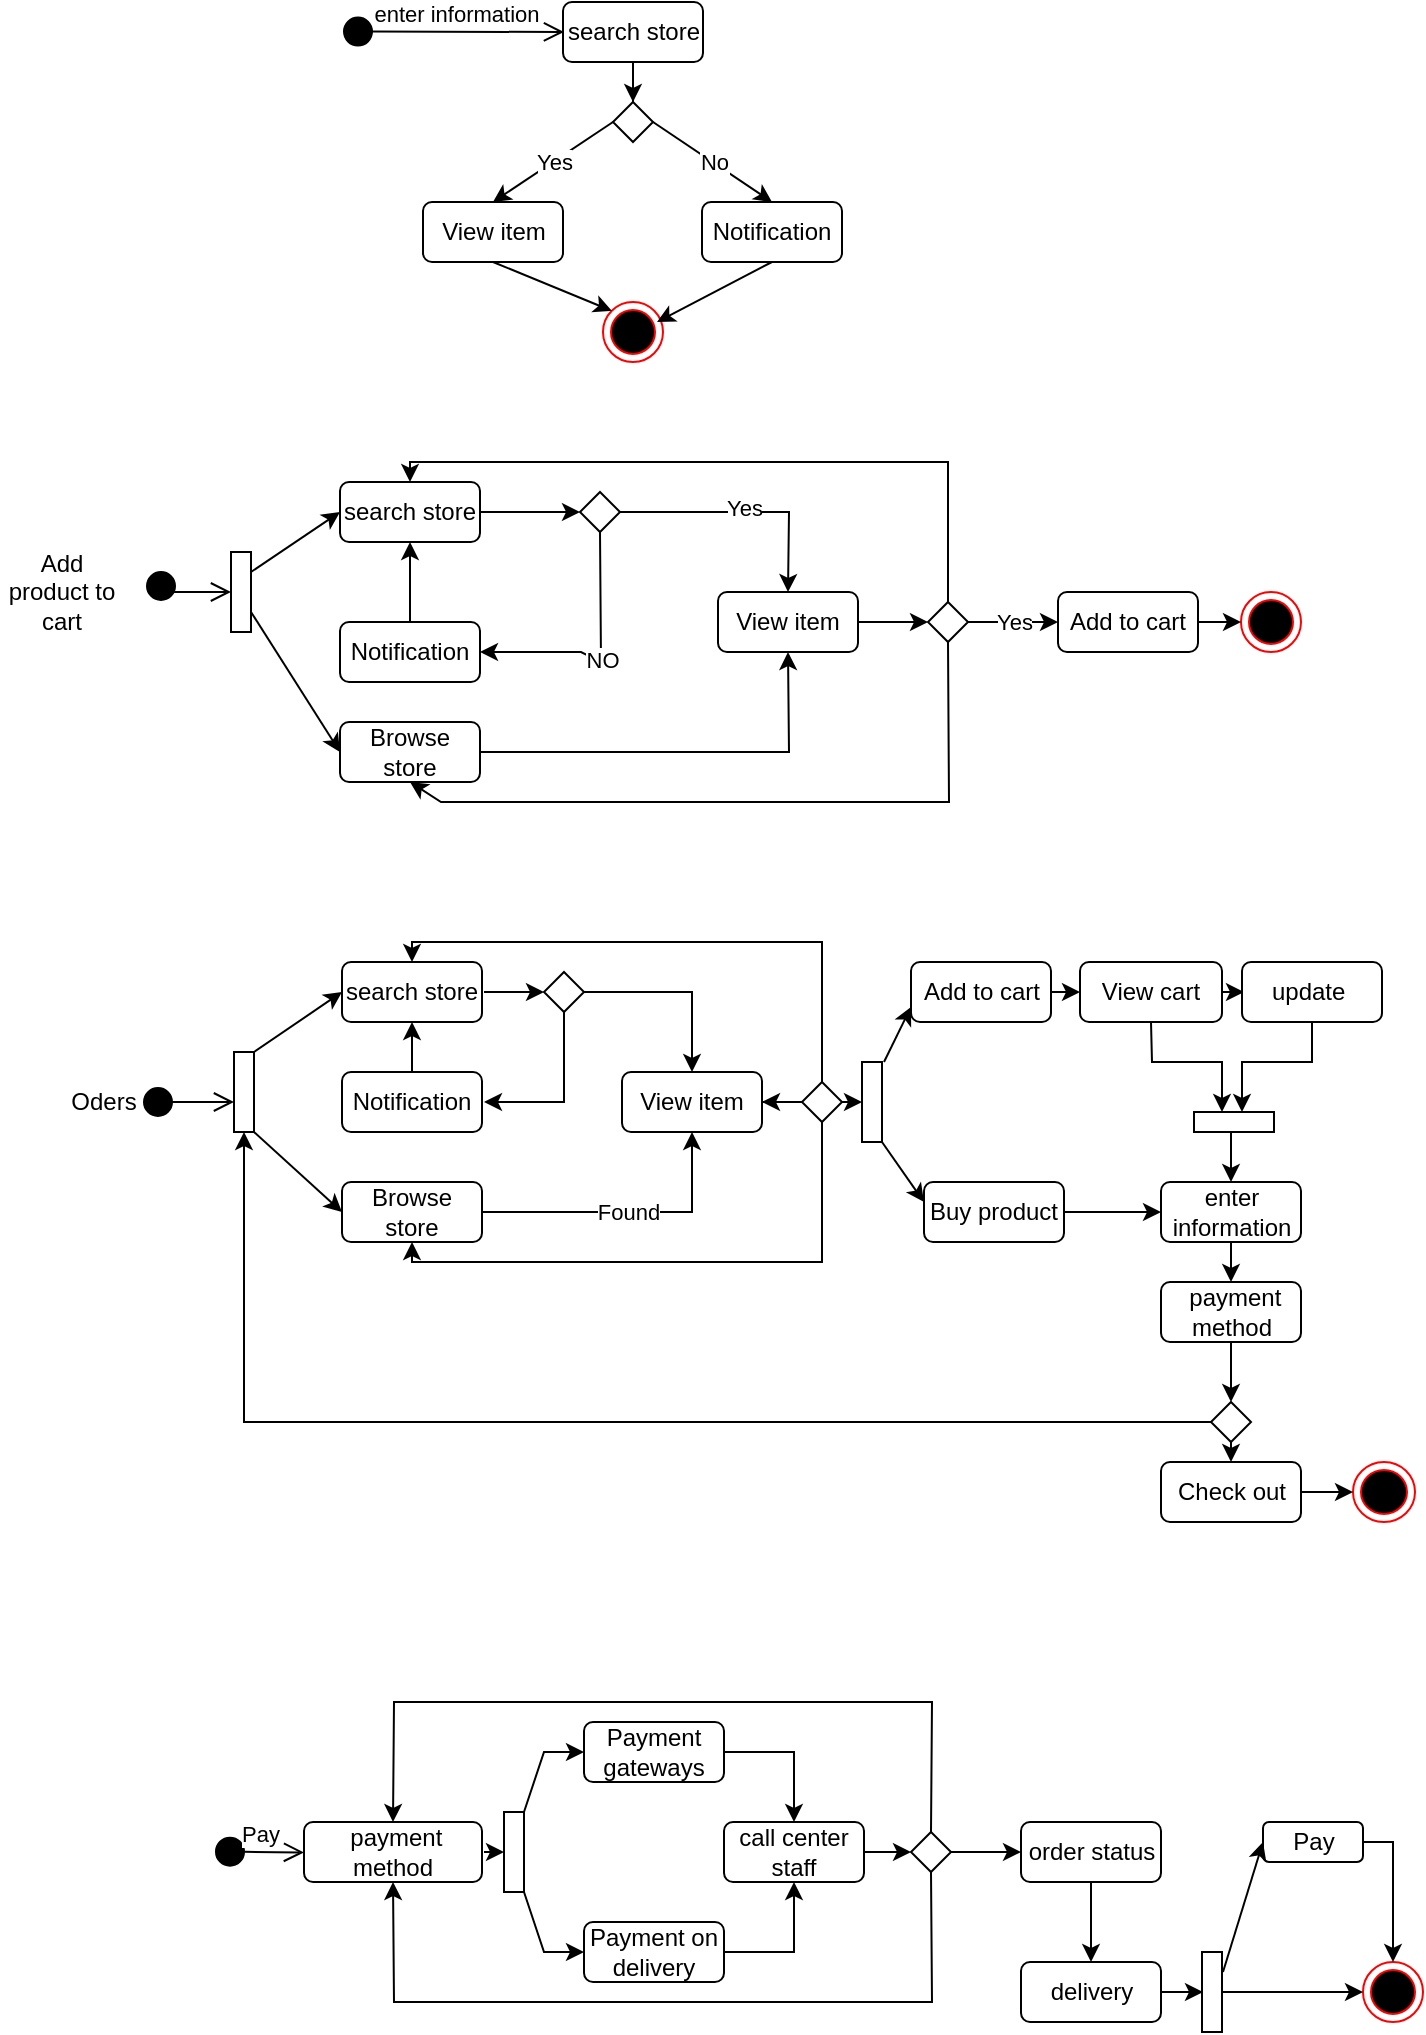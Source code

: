 <mxfile version="21.1.4" type="device">
  <diagram name="Trang-1" id="1N4zalZ8wVTiFNEx1tSR">
    <mxGraphModel dx="794" dy="462" grid="1" gridSize="10" guides="1" tooltips="1" connect="1" arrows="1" fold="1" page="1" pageScale="1" pageWidth="827" pageHeight="1169" math="0" shadow="0">
      <root>
        <mxCell id="0" />
        <mxCell id="1" parent="0" />
        <mxCell id="V7ttUtFLJmJcMLGhUj04-1" value="search store" style="rounded=1;whiteSpace=wrap;html=1;" vertex="1" parent="1">
          <mxGeometry x="209" y="510" width="70" height="30" as="geometry" />
        </mxCell>
        <mxCell id="V7ttUtFLJmJcMLGhUj04-2" value="Browse store" style="rounded=1;whiteSpace=wrap;html=1;" vertex="1" parent="1">
          <mxGeometry x="209" y="620" width="70" height="30" as="geometry" />
        </mxCell>
        <mxCell id="V7ttUtFLJmJcMLGhUj04-3" value="View item" style="rounded=1;whiteSpace=wrap;html=1;" vertex="1" parent="1">
          <mxGeometry x="349" y="565" width="70" height="30" as="geometry" />
        </mxCell>
        <mxCell id="V7ttUtFLJmJcMLGhUj04-4" style="edgeStyle=orthogonalEdgeStyle;rounded=0;orthogonalLoop=1;jettySize=auto;html=1;entryX=0.5;entryY=0;entryDx=0;entryDy=0;" edge="1" parent="1" source="V7ttUtFLJmJcMLGhUj04-5" target="V7ttUtFLJmJcMLGhUj04-3">
          <mxGeometry relative="1" as="geometry" />
        </mxCell>
        <mxCell id="V7ttUtFLJmJcMLGhUj04-5" value="" style="rhombus;whiteSpace=wrap;html=1;" vertex="1" parent="1">
          <mxGeometry x="310" y="515" width="20" height="20" as="geometry" />
        </mxCell>
        <mxCell id="V7ttUtFLJmJcMLGhUj04-6" value="" style="endArrow=classic;html=1;rounded=0;exitX=1;exitY=0.5;exitDx=0;exitDy=0;entryX=0.5;entryY=1;entryDx=0;entryDy=0;" edge="1" parent="1" source="V7ttUtFLJmJcMLGhUj04-2" target="V7ttUtFLJmJcMLGhUj04-3">
          <mxGeometry relative="1" as="geometry">
            <mxPoint x="239" y="590" as="sourcePoint" />
            <mxPoint x="380" y="600" as="targetPoint" />
            <Array as="points">
              <mxPoint x="384" y="635" />
            </Array>
          </mxGeometry>
        </mxCell>
        <mxCell id="V7ttUtFLJmJcMLGhUj04-7" value="Found" style="edgeLabel;resizable=0;html=1;align=center;verticalAlign=middle;" connectable="0" vertex="1" parent="V7ttUtFLJmJcMLGhUj04-6">
          <mxGeometry relative="1" as="geometry" />
        </mxCell>
        <mxCell id="V7ttUtFLJmJcMLGhUj04-8" value="" style="edgeStyle=orthogonalEdgeStyle;rounded=0;orthogonalLoop=1;jettySize=auto;html=1;" edge="1" parent="1" source="V7ttUtFLJmJcMLGhUj04-9" target="V7ttUtFLJmJcMLGhUj04-3">
          <mxGeometry relative="1" as="geometry" />
        </mxCell>
        <mxCell id="V7ttUtFLJmJcMLGhUj04-9" value="" style="rhombus;whiteSpace=wrap;html=1;" vertex="1" parent="1">
          <mxGeometry x="439" y="570" width="20" height="20" as="geometry" />
        </mxCell>
        <mxCell id="V7ttUtFLJmJcMLGhUj04-10" value="" style="endArrow=classic;html=1;rounded=0;exitX=0.5;exitY=0;exitDx=0;exitDy=0;entryX=0.5;entryY=0;entryDx=0;entryDy=0;" edge="1" parent="1" source="V7ttUtFLJmJcMLGhUj04-9" target="V7ttUtFLJmJcMLGhUj04-1">
          <mxGeometry width="50" height="50" relative="1" as="geometry">
            <mxPoint x="339" y="610" as="sourcePoint" />
            <mxPoint x="389" y="560" as="targetPoint" />
            <Array as="points">
              <mxPoint x="449" y="500" />
              <mxPoint x="244" y="500" />
            </Array>
          </mxGeometry>
        </mxCell>
        <mxCell id="V7ttUtFLJmJcMLGhUj04-11" value="" style="endArrow=classic;html=1;rounded=0;entryX=0.5;entryY=1;entryDx=0;entryDy=0;exitX=0.5;exitY=1;exitDx=0;exitDy=0;" edge="1" parent="1" source="V7ttUtFLJmJcMLGhUj04-9" target="V7ttUtFLJmJcMLGhUj04-2">
          <mxGeometry width="50" height="50" relative="1" as="geometry">
            <mxPoint x="259" y="650" as="sourcePoint" />
            <mxPoint x="309" y="600" as="targetPoint" />
            <Array as="points">
              <mxPoint x="449" y="660" />
              <mxPoint x="244" y="660" />
            </Array>
          </mxGeometry>
        </mxCell>
        <mxCell id="V7ttUtFLJmJcMLGhUj04-12" value="Buy product" style="rounded=1;whiteSpace=wrap;html=1;" vertex="1" parent="1">
          <mxGeometry x="500" y="620" width="70" height="30" as="geometry" />
        </mxCell>
        <mxCell id="V7ttUtFLJmJcMLGhUj04-13" value="Add to cart" style="rounded=1;whiteSpace=wrap;html=1;" vertex="1" parent="1">
          <mxGeometry x="493.5" y="510" width="70" height="30" as="geometry" />
        </mxCell>
        <mxCell id="V7ttUtFLJmJcMLGhUj04-14" value="enter information" style="rounded=1;whiteSpace=wrap;html=1;" vertex="1" parent="1">
          <mxGeometry x="618.5" y="620" width="70" height="30" as="geometry" />
        </mxCell>
        <mxCell id="V7ttUtFLJmJcMLGhUj04-15" value="&amp;nbsp;payment method" style="rounded=1;whiteSpace=wrap;html=1;" vertex="1" parent="1">
          <mxGeometry x="618.5" y="670" width="70" height="30" as="geometry" />
        </mxCell>
        <mxCell id="V7ttUtFLJmJcMLGhUj04-16" value="Check out" style="rounded=1;whiteSpace=wrap;html=1;" vertex="1" parent="1">
          <mxGeometry x="618.5" y="760" width="70" height="30" as="geometry" />
        </mxCell>
        <mxCell id="V7ttUtFLJmJcMLGhUj04-17" value="" style="ellipse;html=1;shape=endState;fillColor=#000000;strokeColor=#ff0000;" vertex="1" parent="1">
          <mxGeometry x="714.5" y="760" width="31" height="30" as="geometry" />
        </mxCell>
        <mxCell id="V7ttUtFLJmJcMLGhUj04-18" value="" style="endArrow=classic;html=1;rounded=0;entryX=0;entryY=0.5;entryDx=0;entryDy=0;exitX=1;exitY=0.5;exitDx=0;exitDy=0;" edge="1" parent="1" source="V7ttUtFLJmJcMLGhUj04-16" target="V7ttUtFLJmJcMLGhUj04-17">
          <mxGeometry width="50" height="50" relative="1" as="geometry">
            <mxPoint x="553.5" y="700" as="sourcePoint" />
            <mxPoint x="603.5" y="650" as="targetPoint" />
          </mxGeometry>
        </mxCell>
        <mxCell id="V7ttUtFLJmJcMLGhUj04-19" value="" style="rhombus;whiteSpace=wrap;html=1;" vertex="1" parent="1">
          <mxGeometry x="643.5" y="730" width="20" height="20" as="geometry" />
        </mxCell>
        <mxCell id="V7ttUtFLJmJcMLGhUj04-20" value="" style="endArrow=classic;html=1;rounded=0;exitX=0;exitY=0.5;exitDx=0;exitDy=0;" edge="1" parent="1" source="V7ttUtFLJmJcMLGhUj04-19" target="V7ttUtFLJmJcMLGhUj04-102">
          <mxGeometry width="50" height="50" relative="1" as="geometry">
            <mxPoint x="279" y="710" as="sourcePoint" />
            <mxPoint x="169" y="640" as="targetPoint" />
            <Array as="points">
              <mxPoint x="160" y="740" />
            </Array>
          </mxGeometry>
        </mxCell>
        <mxCell id="V7ttUtFLJmJcMLGhUj04-21" value="View cart" style="rounded=1;whiteSpace=wrap;html=1;" vertex="1" parent="1">
          <mxGeometry x="578" y="510" width="71" height="30" as="geometry" />
        </mxCell>
        <mxCell id="V7ttUtFLJmJcMLGhUj04-22" value="" style="endArrow=classic;html=1;rounded=0;exitX=1;exitY=0.5;exitDx=0;exitDy=0;entryX=0;entryY=0.5;entryDx=0;entryDy=0;" edge="1" parent="1" source="V7ttUtFLJmJcMLGhUj04-13" target="V7ttUtFLJmJcMLGhUj04-21">
          <mxGeometry width="50" height="50" relative="1" as="geometry">
            <mxPoint x="449" y="630" as="sourcePoint" />
            <mxPoint x="499" y="580" as="targetPoint" />
          </mxGeometry>
        </mxCell>
        <mxCell id="V7ttUtFLJmJcMLGhUj04-23" value="" style="endArrow=classic;html=1;rounded=0;exitX=1;exitY=0.5;exitDx=0;exitDy=0;" edge="1" parent="1" source="V7ttUtFLJmJcMLGhUj04-21">
          <mxGeometry width="50" height="50" relative="1" as="geometry">
            <mxPoint x="449" y="630" as="sourcePoint" />
            <mxPoint x="660" y="525" as="targetPoint" />
          </mxGeometry>
        </mxCell>
        <mxCell id="V7ttUtFLJmJcMLGhUj04-24" value="update&amp;nbsp;" style="rounded=1;whiteSpace=wrap;html=1;" vertex="1" parent="1">
          <mxGeometry x="659" y="510" width="70" height="30" as="geometry" />
        </mxCell>
        <mxCell id="V7ttUtFLJmJcMLGhUj04-25" value="" style="html=1;verticalAlign=bottom;startArrow=circle;startFill=1;endArrow=open;startSize=6;endSize=8;edgeStyle=elbowEdgeStyle;elbow=vertical;curved=0;rounded=0;entryX=0;entryY=0.5;entryDx=0;entryDy=0;" edge="1" parent="1">
          <mxGeometry width="80" relative="1" as="geometry">
            <mxPoint x="118.5" y="330" as="sourcePoint" />
            <mxPoint x="153.5" y="325" as="targetPoint" />
            <Array as="points">
              <mxPoint x="138.5" y="325" />
            </Array>
          </mxGeometry>
        </mxCell>
        <mxCell id="V7ttUtFLJmJcMLGhUj04-26" value="search store" style="rounded=1;whiteSpace=wrap;html=1;" vertex="1" parent="1">
          <mxGeometry x="208" y="270" width="70" height="30" as="geometry" />
        </mxCell>
        <mxCell id="V7ttUtFLJmJcMLGhUj04-27" value="" style="endArrow=classic;html=1;rounded=0;exitX=0.5;exitY=0;exitDx=0;exitDy=0;entryX=0.5;entryY=1;entryDx=0;entryDy=0;" edge="1" parent="1" source="V7ttUtFLJmJcMLGhUj04-78" target="V7ttUtFLJmJcMLGhUj04-26">
          <mxGeometry width="50" height="50" relative="1" as="geometry">
            <mxPoint x="178" y="320" as="sourcePoint" />
            <mxPoint x="358" y="460" as="targetPoint" />
          </mxGeometry>
        </mxCell>
        <mxCell id="V7ttUtFLJmJcMLGhUj04-28" value="" style="rhombus;whiteSpace=wrap;html=1;" vertex="1" parent="1">
          <mxGeometry x="328" y="275" width="20" height="20" as="geometry" />
        </mxCell>
        <mxCell id="V7ttUtFLJmJcMLGhUj04-29" value="" style="endArrow=classic;html=1;rounded=0;exitX=1;exitY=0.5;exitDx=0;exitDy=0;" edge="1" parent="1" source="V7ttUtFLJmJcMLGhUj04-26" target="V7ttUtFLJmJcMLGhUj04-28">
          <mxGeometry width="50" height="50" relative="1" as="geometry">
            <mxPoint x="248" y="440" as="sourcePoint" />
            <mxPoint x="298" y="390" as="targetPoint" />
          </mxGeometry>
        </mxCell>
        <mxCell id="V7ttUtFLJmJcMLGhUj04-30" value="" style="endArrow=classic;html=1;rounded=0;exitX=0.5;exitY=1;exitDx=0;exitDy=0;entryX=1;entryY=0.5;entryDx=0;entryDy=0;" edge="1" parent="1" source="V7ttUtFLJmJcMLGhUj04-28" target="V7ttUtFLJmJcMLGhUj04-78">
          <mxGeometry relative="1" as="geometry">
            <mxPoint x="228" y="420" as="sourcePoint" />
            <mxPoint x="328.5" y="380" as="targetPoint" />
            <Array as="points">
              <mxPoint x="338.5" y="360" />
              <mxPoint x="328.5" y="355" />
            </Array>
          </mxGeometry>
        </mxCell>
        <mxCell id="V7ttUtFLJmJcMLGhUj04-31" value="NO" style="edgeLabel;resizable=0;html=1;align=center;verticalAlign=middle;" connectable="0" vertex="1" parent="V7ttUtFLJmJcMLGhUj04-30">
          <mxGeometry relative="1" as="geometry" />
        </mxCell>
        <mxCell id="V7ttUtFLJmJcMLGhUj04-32" value="" style="endArrow=classic;html=1;rounded=0;exitX=1;exitY=0.5;exitDx=0;exitDy=0;entryX=0.5;entryY=0;entryDx=0;entryDy=0;" edge="1" parent="1" source="V7ttUtFLJmJcMLGhUj04-28" target="V7ttUtFLJmJcMLGhUj04-34">
          <mxGeometry relative="1" as="geometry">
            <mxPoint x="328" y="430" as="sourcePoint" />
            <mxPoint x="373.5" y="330" as="targetPoint" />
            <Array as="points">
              <mxPoint x="432.5" y="285" />
            </Array>
          </mxGeometry>
        </mxCell>
        <mxCell id="V7ttUtFLJmJcMLGhUj04-33" value="Yes" style="edgeLabel;resizable=0;html=1;align=center;verticalAlign=middle;" connectable="0" vertex="1" parent="V7ttUtFLJmJcMLGhUj04-32">
          <mxGeometry relative="1" as="geometry">
            <mxPoint x="-1" y="-2" as="offset" />
          </mxGeometry>
        </mxCell>
        <mxCell id="V7ttUtFLJmJcMLGhUj04-34" value="View item" style="rounded=1;whiteSpace=wrap;html=1;" vertex="1" parent="1">
          <mxGeometry x="397" y="325" width="70" height="30" as="geometry" />
        </mxCell>
        <mxCell id="V7ttUtFLJmJcMLGhUj04-35" value="" style="rhombus;whiteSpace=wrap;html=1;" vertex="1" parent="1">
          <mxGeometry x="502" y="330" width="20" height="20" as="geometry" />
        </mxCell>
        <mxCell id="V7ttUtFLJmJcMLGhUj04-36" value="" style="endArrow=classic;html=1;rounded=0;exitX=1;exitY=0.5;exitDx=0;exitDy=0;entryX=0;entryY=0.5;entryDx=0;entryDy=0;" edge="1" parent="1" source="V7ttUtFLJmJcMLGhUj04-34" target="V7ttUtFLJmJcMLGhUj04-35">
          <mxGeometry width="50" height="50" relative="1" as="geometry">
            <mxPoint x="358" y="310" as="sourcePoint" />
            <mxPoint x="408" y="260" as="targetPoint" />
          </mxGeometry>
        </mxCell>
        <mxCell id="V7ttUtFLJmJcMLGhUj04-37" value="" style="endArrow=classic;html=1;rounded=0;exitX=0.5;exitY=0;exitDx=0;exitDy=0;entryX=0.5;entryY=0;entryDx=0;entryDy=0;" edge="1" parent="1" source="V7ttUtFLJmJcMLGhUj04-35" target="V7ttUtFLJmJcMLGhUj04-26">
          <mxGeometry width="50" height="50" relative="1" as="geometry">
            <mxPoint x="358" y="310" as="sourcePoint" />
            <mxPoint x="408" y="260" as="targetPoint" />
            <Array as="points">
              <mxPoint x="512" y="260" />
              <mxPoint x="243" y="260" />
            </Array>
          </mxGeometry>
        </mxCell>
        <mxCell id="V7ttUtFLJmJcMLGhUj04-38" value="" style="endArrow=classic;html=1;rounded=0;exitX=1;exitY=0.5;exitDx=0;exitDy=0;entryX=0;entryY=0.5;entryDx=0;entryDy=0;" edge="1" parent="1" source="V7ttUtFLJmJcMLGhUj04-35" target="V7ttUtFLJmJcMLGhUj04-40">
          <mxGeometry relative="1" as="geometry">
            <mxPoint x="328" y="350" as="sourcePoint" />
            <mxPoint x="428" y="350" as="targetPoint" />
          </mxGeometry>
        </mxCell>
        <mxCell id="V7ttUtFLJmJcMLGhUj04-39" value="Yes" style="edgeLabel;resizable=0;html=1;align=center;verticalAlign=middle;" connectable="0" vertex="1" parent="V7ttUtFLJmJcMLGhUj04-38">
          <mxGeometry relative="1" as="geometry" />
        </mxCell>
        <mxCell id="V7ttUtFLJmJcMLGhUj04-40" value="Add to cart" style="rounded=1;whiteSpace=wrap;html=1;" vertex="1" parent="1">
          <mxGeometry x="567" y="325" width="70" height="30" as="geometry" />
        </mxCell>
        <mxCell id="V7ttUtFLJmJcMLGhUj04-41" value="enter information" style="html=1;verticalAlign=bottom;startArrow=circle;startFill=1;endArrow=open;startSize=6;endSize=8;edgeStyle=elbowEdgeStyle;elbow=vertical;curved=0;rounded=0;" edge="1" parent="1">
          <mxGeometry x="0.033" width="80" relative="1" as="geometry">
            <mxPoint x="209" y="44.75" as="sourcePoint" />
            <mxPoint x="320" y="44.75" as="targetPoint" />
            <mxPoint as="offset" />
          </mxGeometry>
        </mxCell>
        <mxCell id="V7ttUtFLJmJcMLGhUj04-42" style="edgeStyle=orthogonalEdgeStyle;rounded=0;orthogonalLoop=1;jettySize=auto;html=1;" edge="1" parent="1" source="V7ttUtFLJmJcMLGhUj04-43" target="V7ttUtFLJmJcMLGhUj04-44">
          <mxGeometry relative="1" as="geometry" />
        </mxCell>
        <mxCell id="V7ttUtFLJmJcMLGhUj04-43" value="search store" style="rounded=1;whiteSpace=wrap;html=1;" vertex="1" parent="1">
          <mxGeometry x="319.5" y="30" width="70" height="30" as="geometry" />
        </mxCell>
        <mxCell id="V7ttUtFLJmJcMLGhUj04-44" value="" style="rhombus;whiteSpace=wrap;html=1;" vertex="1" parent="1">
          <mxGeometry x="344.5" y="80" width="20" height="20" as="geometry" />
        </mxCell>
        <mxCell id="V7ttUtFLJmJcMLGhUj04-45" value="Notification" style="rounded=1;whiteSpace=wrap;html=1;" vertex="1" parent="1">
          <mxGeometry x="389" y="130" width="70" height="30" as="geometry" />
        </mxCell>
        <mxCell id="V7ttUtFLJmJcMLGhUj04-46" value="" style="endArrow=classic;html=1;rounded=0;exitX=0;exitY=0.5;exitDx=0;exitDy=0;entryX=0.5;entryY=0;entryDx=0;entryDy=0;" edge="1" parent="1" source="V7ttUtFLJmJcMLGhUj04-44">
          <mxGeometry relative="1" as="geometry">
            <mxPoint x="290.5" y="110" as="sourcePoint" />
            <mxPoint x="284.5" y="130.0" as="targetPoint" />
          </mxGeometry>
        </mxCell>
        <mxCell id="V7ttUtFLJmJcMLGhUj04-47" value="Yes" style="edgeLabel;resizable=0;html=1;align=center;verticalAlign=middle;" connectable="0" vertex="1" parent="V7ttUtFLJmJcMLGhUj04-46">
          <mxGeometry relative="1" as="geometry" />
        </mxCell>
        <mxCell id="V7ttUtFLJmJcMLGhUj04-48" value="" style="endArrow=classic;html=1;rounded=0;exitX=1;exitY=0.5;exitDx=0;exitDy=0;entryX=0.5;entryY=0;entryDx=0;entryDy=0;" edge="1" parent="1" source="V7ttUtFLJmJcMLGhUj04-44" target="V7ttUtFLJmJcMLGhUj04-45">
          <mxGeometry relative="1" as="geometry">
            <mxPoint x="290.5" y="110" as="sourcePoint" />
            <mxPoint x="390.5" y="110" as="targetPoint" />
          </mxGeometry>
        </mxCell>
        <mxCell id="V7ttUtFLJmJcMLGhUj04-49" value="No" style="edgeLabel;resizable=0;html=1;align=center;verticalAlign=middle;" connectable="0" vertex="1" parent="V7ttUtFLJmJcMLGhUj04-48">
          <mxGeometry relative="1" as="geometry" />
        </mxCell>
        <mxCell id="V7ttUtFLJmJcMLGhUj04-50" value="View item" style="rounded=1;whiteSpace=wrap;html=1;" vertex="1" parent="1">
          <mxGeometry x="249.5" y="130" width="70" height="30" as="geometry" />
        </mxCell>
        <mxCell id="V7ttUtFLJmJcMLGhUj04-51" value="" style="ellipse;html=1;shape=endState;fillColor=#000000;strokeColor=#ff0000;" vertex="1" parent="1">
          <mxGeometry x="658.5" y="325" width="30" height="30" as="geometry" />
        </mxCell>
        <mxCell id="V7ttUtFLJmJcMLGhUj04-52" value="" style="endArrow=classic;html=1;rounded=0;exitX=1;exitY=0.5;exitDx=0;exitDy=0;" edge="1" parent="1" source="V7ttUtFLJmJcMLGhUj04-40">
          <mxGeometry width="50" height="50" relative="1" as="geometry">
            <mxPoint x="648.5" y="390" as="sourcePoint" />
            <mxPoint x="658.5" y="340" as="targetPoint" />
          </mxGeometry>
        </mxCell>
        <mxCell id="V7ttUtFLJmJcMLGhUj04-53" value="" style="ellipse;html=1;shape=endState;fillColor=#000000;strokeColor=#ff0000;" vertex="1" parent="1">
          <mxGeometry x="339.5" y="180" width="30" height="30" as="geometry" />
        </mxCell>
        <mxCell id="V7ttUtFLJmJcMLGhUj04-54" value="" style="endArrow=classic;html=1;rounded=0;exitX=0.5;exitY=1;exitDx=0;exitDy=0;entryX=0;entryY=0;entryDx=0;entryDy=0;" edge="1" parent="1" source="V7ttUtFLJmJcMLGhUj04-50" target="V7ttUtFLJmJcMLGhUj04-53">
          <mxGeometry width="50" height="50" relative="1" as="geometry">
            <mxPoint x="420.5" y="270" as="sourcePoint" />
            <mxPoint x="470.5" y="220" as="targetPoint" />
          </mxGeometry>
        </mxCell>
        <mxCell id="V7ttUtFLJmJcMLGhUj04-55" value="" style="endArrow=classic;html=1;rounded=0;exitX=0.5;exitY=1;exitDx=0;exitDy=0;entryX=0.901;entryY=0.332;entryDx=0;entryDy=0;entryPerimeter=0;" edge="1" parent="1" source="V7ttUtFLJmJcMLGhUj04-45" target="V7ttUtFLJmJcMLGhUj04-53">
          <mxGeometry width="50" height="50" relative="1" as="geometry">
            <mxPoint x="420.5" y="270" as="sourcePoint" />
            <mxPoint x="470.5" y="220" as="targetPoint" />
          </mxGeometry>
        </mxCell>
        <mxCell id="V7ttUtFLJmJcMLGhUj04-56" value="Pay" style="html=1;verticalAlign=bottom;startArrow=circle;startFill=1;endArrow=open;startSize=6;endSize=8;edgeStyle=elbowEdgeStyle;elbow=vertical;curved=0;rounded=0;entryX=0;entryY=0.5;entryDx=0;entryDy=0;" edge="1" parent="1" target="V7ttUtFLJmJcMLGhUj04-57">
          <mxGeometry width="80" relative="1" as="geometry">
            <mxPoint x="145" y="954.75" as="sourcePoint" />
            <mxPoint x="175" y="955.25" as="targetPoint" />
            <Array as="points">
              <mxPoint x="105" y="955.25" />
            </Array>
          </mxGeometry>
        </mxCell>
        <mxCell id="V7ttUtFLJmJcMLGhUj04-57" value="&amp;nbsp;payment method" style="rounded=1;whiteSpace=wrap;html=1;" vertex="1" parent="1">
          <mxGeometry x="190" y="940" width="89" height="30" as="geometry" />
        </mxCell>
        <mxCell id="V7ttUtFLJmJcMLGhUj04-58" value="" style="endArrow=classic;html=1;rounded=0;" edge="1" parent="1">
          <mxGeometry width="50" height="50" relative="1" as="geometry">
            <mxPoint x="280" y="955" as="sourcePoint" />
            <mxPoint x="290" y="955" as="targetPoint" />
          </mxGeometry>
        </mxCell>
        <mxCell id="V7ttUtFLJmJcMLGhUj04-59" value="Payment gateways" style="rounded=1;whiteSpace=wrap;html=1;" vertex="1" parent="1">
          <mxGeometry x="330" y="890" width="70" height="30" as="geometry" />
        </mxCell>
        <mxCell id="V7ttUtFLJmJcMLGhUj04-60" value="Payment on delivery" style="rounded=1;whiteSpace=wrap;html=1;" vertex="1" parent="1">
          <mxGeometry x="330" y="990" width="70" height="30" as="geometry" />
        </mxCell>
        <mxCell id="V7ttUtFLJmJcMLGhUj04-61" value="" style="endArrow=classic;html=1;rounded=0;entryX=0;entryY=0.5;entryDx=0;entryDy=0;" edge="1" parent="1" source="V7ttUtFLJmJcMLGhUj04-97" target="V7ttUtFLJmJcMLGhUj04-59">
          <mxGeometry width="50" height="50" relative="1" as="geometry">
            <mxPoint x="309.5" y="945" as="sourcePoint" />
            <mxPoint x="330" y="960" as="targetPoint" />
            <Array as="points">
              <mxPoint x="310" y="905" />
            </Array>
          </mxGeometry>
        </mxCell>
        <mxCell id="V7ttUtFLJmJcMLGhUj04-62" value="" style="endArrow=classic;html=1;rounded=0;entryX=0;entryY=0.5;entryDx=0;entryDy=0;" edge="1" parent="1" source="V7ttUtFLJmJcMLGhUj04-97" target="V7ttUtFLJmJcMLGhUj04-60">
          <mxGeometry width="50" height="50" relative="1" as="geometry">
            <mxPoint x="309.5" y="965" as="sourcePoint" />
            <mxPoint x="330" y="960" as="targetPoint" />
            <Array as="points">
              <mxPoint x="310" y="1005" />
            </Array>
          </mxGeometry>
        </mxCell>
        <mxCell id="V7ttUtFLJmJcMLGhUj04-63" value="call center staff" style="rounded=1;whiteSpace=wrap;html=1;" vertex="1" parent="1">
          <mxGeometry x="400" y="940" width="70" height="30" as="geometry" />
        </mxCell>
        <mxCell id="V7ttUtFLJmJcMLGhUj04-64" value="" style="endArrow=classic;html=1;rounded=0;entryX=0.5;entryY=0;entryDx=0;entryDy=0;exitX=1;exitY=0.5;exitDx=0;exitDy=0;" edge="1" parent="1" source="V7ttUtFLJmJcMLGhUj04-59" target="V7ttUtFLJmJcMLGhUj04-63">
          <mxGeometry width="50" height="50" relative="1" as="geometry">
            <mxPoint x="280" y="1010" as="sourcePoint" />
            <mxPoint x="433.5" y="945" as="targetPoint" />
            <Array as="points">
              <mxPoint x="435" y="905" />
            </Array>
          </mxGeometry>
        </mxCell>
        <mxCell id="V7ttUtFLJmJcMLGhUj04-65" value="" style="endArrow=classic;html=1;rounded=0;exitX=1;exitY=0.5;exitDx=0;exitDy=0;entryX=0.5;entryY=1;entryDx=0;entryDy=0;" edge="1" parent="1" source="V7ttUtFLJmJcMLGhUj04-60" target="V7ttUtFLJmJcMLGhUj04-63">
          <mxGeometry width="50" height="50" relative="1" as="geometry">
            <mxPoint x="280" y="1010" as="sourcePoint" />
            <mxPoint x="433.5" y="965" as="targetPoint" />
            <Array as="points">
              <mxPoint x="435" y="1005" />
            </Array>
          </mxGeometry>
        </mxCell>
        <mxCell id="V7ttUtFLJmJcMLGhUj04-66" value="" style="rhombus;whiteSpace=wrap;html=1;" vertex="1" parent="1">
          <mxGeometry x="493.5" y="945" width="20" height="20" as="geometry" />
        </mxCell>
        <mxCell id="V7ttUtFLJmJcMLGhUj04-67" value="" style="endArrow=classic;html=1;rounded=0;entryX=0;entryY=0.5;entryDx=0;entryDy=0;exitX=1;exitY=0.5;exitDx=0;exitDy=0;" edge="1" parent="1" source="V7ttUtFLJmJcMLGhUj04-63" target="V7ttUtFLJmJcMLGhUj04-66">
          <mxGeometry width="50" height="50" relative="1" as="geometry">
            <mxPoint x="350" y="1000" as="sourcePoint" />
            <mxPoint x="400" y="950" as="targetPoint" />
          </mxGeometry>
        </mxCell>
        <mxCell id="V7ttUtFLJmJcMLGhUj04-68" value="" style="endArrow=classic;html=1;rounded=0;exitX=0.5;exitY=1;exitDx=0;exitDy=0;entryX=0.5;entryY=1;entryDx=0;entryDy=0;" edge="1" parent="1" source="V7ttUtFLJmJcMLGhUj04-66" target="V7ttUtFLJmJcMLGhUj04-57">
          <mxGeometry width="50" height="50" relative="1" as="geometry">
            <mxPoint x="360" y="1000" as="sourcePoint" />
            <mxPoint x="155" y="970" as="targetPoint" />
            <Array as="points">
              <mxPoint x="504" y="1030" />
              <mxPoint x="235" y="1030" />
            </Array>
          </mxGeometry>
        </mxCell>
        <mxCell id="V7ttUtFLJmJcMLGhUj04-69" value="" style="endArrow=classic;html=1;rounded=0;exitX=0.5;exitY=0;exitDx=0;exitDy=0;entryX=0.5;entryY=0;entryDx=0;entryDy=0;" edge="1" parent="1" source="V7ttUtFLJmJcMLGhUj04-66" target="V7ttUtFLJmJcMLGhUj04-57">
          <mxGeometry width="50" height="50" relative="1" as="geometry">
            <mxPoint x="360" y="1000" as="sourcePoint" />
            <mxPoint x="155" y="940" as="targetPoint" />
            <Array as="points">
              <mxPoint x="504" y="880" />
              <mxPoint x="235" y="880" />
            </Array>
          </mxGeometry>
        </mxCell>
        <mxCell id="V7ttUtFLJmJcMLGhUj04-70" value="order status" style="rounded=1;whiteSpace=wrap;html=1;" vertex="1" parent="1">
          <mxGeometry x="548.5" y="940" width="70" height="30" as="geometry" />
        </mxCell>
        <mxCell id="V7ttUtFLJmJcMLGhUj04-71" value="delivery" style="rounded=1;whiteSpace=wrap;html=1;" vertex="1" parent="1">
          <mxGeometry x="548.5" y="1010" width="70" height="30" as="geometry" />
        </mxCell>
        <mxCell id="V7ttUtFLJmJcMLGhUj04-72" value="" style="ellipse;html=1;shape=endState;fillColor=#000000;strokeColor=#ff0000;" vertex="1" parent="1">
          <mxGeometry x="719.5" y="1010" width="30" height="30" as="geometry" />
        </mxCell>
        <mxCell id="V7ttUtFLJmJcMLGhUj04-73" value="" style="endArrow=classic;html=1;rounded=0;entryX=0;entryY=0.5;entryDx=0;entryDy=0;" edge="1" parent="1" source="V7ttUtFLJmJcMLGhUj04-99" target="V7ttUtFLJmJcMLGhUj04-72">
          <mxGeometry relative="1" as="geometry">
            <mxPoint x="659.5" y="1025" as="sourcePoint" />
            <mxPoint x="689.5" y="1015" as="targetPoint" />
          </mxGeometry>
        </mxCell>
        <mxCell id="V7ttUtFLJmJcMLGhUj04-74" value="Pay" style="rounded=1;whiteSpace=wrap;html=1;" vertex="1" parent="1">
          <mxGeometry x="669.5" y="940" width="50" height="20" as="geometry" />
        </mxCell>
        <mxCell id="V7ttUtFLJmJcMLGhUj04-75" value="" style="endArrow=classic;html=1;rounded=0;exitX=0.5;exitY=0;exitDx=0;exitDy=0;entryX=0;entryY=0.5;entryDx=0;entryDy=0;" edge="1" parent="1" target="V7ttUtFLJmJcMLGhUj04-74">
          <mxGeometry width="50" height="50" relative="1" as="geometry">
            <mxPoint x="649.5" y="1015" as="sourcePoint" />
            <mxPoint x="509.5" y="965" as="targetPoint" />
            <Array as="points" />
          </mxGeometry>
        </mxCell>
        <mxCell id="V7ttUtFLJmJcMLGhUj04-76" value="" style="endArrow=classic;html=1;rounded=0;exitX=1;exitY=0.5;exitDx=0;exitDy=0;entryX=0.5;entryY=0;entryDx=0;entryDy=0;" edge="1" parent="1" source="V7ttUtFLJmJcMLGhUj04-74" target="V7ttUtFLJmJcMLGhUj04-72">
          <mxGeometry width="50" height="50" relative="1" as="geometry">
            <mxPoint x="459.5" y="1015" as="sourcePoint" />
            <mxPoint x="509.5" y="965" as="targetPoint" />
            <Array as="points">
              <mxPoint x="734.5" y="950" />
            </Array>
          </mxGeometry>
        </mxCell>
        <mxCell id="V7ttUtFLJmJcMLGhUj04-77" value="Add product to cart" style="text;html=1;strokeColor=none;fillColor=none;align=center;verticalAlign=middle;whiteSpace=wrap;rounded=0;" vertex="1" parent="1">
          <mxGeometry x="38.5" y="310" width="60" height="30" as="geometry" />
        </mxCell>
        <mxCell id="V7ttUtFLJmJcMLGhUj04-78" value="Notification" style="rounded=1;whiteSpace=wrap;html=1;" vertex="1" parent="1">
          <mxGeometry x="208" y="340" width="70" height="30" as="geometry" />
        </mxCell>
        <mxCell id="V7ttUtFLJmJcMLGhUj04-79" value="Browse store" style="rounded=1;whiteSpace=wrap;html=1;" vertex="1" parent="1">
          <mxGeometry x="208" y="390" width="70" height="30" as="geometry" />
        </mxCell>
        <mxCell id="V7ttUtFLJmJcMLGhUj04-80" value="" style="endArrow=classic;html=1;rounded=0;exitX=0.5;exitY=0;exitDx=0;exitDy=0;entryX=0;entryY=0.5;entryDx=0;entryDy=0;" edge="1" parent="1" target="V7ttUtFLJmJcMLGhUj04-26">
          <mxGeometry width="50" height="50" relative="1" as="geometry">
            <mxPoint x="163.5" y="315" as="sourcePoint" />
            <mxPoint x="438.5" y="300" as="targetPoint" />
          </mxGeometry>
        </mxCell>
        <mxCell id="V7ttUtFLJmJcMLGhUj04-81" value="" style="endArrow=classic;html=1;rounded=0;exitX=0.5;exitY=1;exitDx=0;exitDy=0;entryX=0;entryY=0.5;entryDx=0;entryDy=0;" edge="1" parent="1" target="V7ttUtFLJmJcMLGhUj04-79">
          <mxGeometry width="50" height="50" relative="1" as="geometry">
            <mxPoint x="163.5" y="335" as="sourcePoint" />
            <mxPoint x="438.5" y="300" as="targetPoint" />
          </mxGeometry>
        </mxCell>
        <mxCell id="V7ttUtFLJmJcMLGhUj04-82" value="" style="endArrow=classic;html=1;rounded=0;exitX=1;exitY=0.5;exitDx=0;exitDy=0;entryX=0.5;entryY=1;entryDx=0;entryDy=0;" edge="1" parent="1" source="V7ttUtFLJmJcMLGhUj04-79" target="V7ttUtFLJmJcMLGhUj04-34">
          <mxGeometry width="50" height="50" relative="1" as="geometry">
            <mxPoint x="388.5" y="350" as="sourcePoint" />
            <mxPoint x="373.5" y="350" as="targetPoint" />
            <Array as="points">
              <mxPoint x="432.5" y="405" />
            </Array>
          </mxGeometry>
        </mxCell>
        <mxCell id="V7ttUtFLJmJcMLGhUj04-83" value="" style="endArrow=classic;html=1;rounded=0;exitX=0.5;exitY=1;exitDx=0;exitDy=0;entryX=0.5;entryY=1;entryDx=0;entryDy=0;" edge="1" parent="1" source="V7ttUtFLJmJcMLGhUj04-35" target="V7ttUtFLJmJcMLGhUj04-79">
          <mxGeometry width="50" height="50" relative="1" as="geometry">
            <mxPoint x="368.5" y="360" as="sourcePoint" />
            <mxPoint x="418.5" y="310" as="targetPoint" />
            <Array as="points">
              <mxPoint x="512.5" y="430" />
              <mxPoint x="258.5" y="430" />
            </Array>
          </mxGeometry>
        </mxCell>
        <mxCell id="V7ttUtFLJmJcMLGhUj04-84" style="edgeStyle=orthogonalEdgeStyle;rounded=0;orthogonalLoop=1;jettySize=auto;html=1;entryX=0.5;entryY=1;entryDx=0;entryDy=0;" edge="1" parent="1" source="V7ttUtFLJmJcMLGhUj04-85" target="V7ttUtFLJmJcMLGhUj04-1">
          <mxGeometry relative="1" as="geometry" />
        </mxCell>
        <mxCell id="V7ttUtFLJmJcMLGhUj04-85" value="Notification" style="rounded=1;whiteSpace=wrap;html=1;" vertex="1" parent="1">
          <mxGeometry x="209" y="565" width="70" height="30" as="geometry" />
        </mxCell>
        <mxCell id="V7ttUtFLJmJcMLGhUj04-86" value="" style="endArrow=classic;html=1;rounded=0;entryX=0;entryY=0.5;entryDx=0;entryDy=0;" edge="1" parent="1" target="V7ttUtFLJmJcMLGhUj04-5">
          <mxGeometry width="50" height="50" relative="1" as="geometry">
            <mxPoint x="280" y="525" as="sourcePoint" />
            <mxPoint x="470" y="380" as="targetPoint" />
          </mxGeometry>
        </mxCell>
        <mxCell id="V7ttUtFLJmJcMLGhUj04-87" value="" style="endArrow=classic;html=1;rounded=0;exitX=0.5;exitY=1;exitDx=0;exitDy=0;" edge="1" parent="1" source="V7ttUtFLJmJcMLGhUj04-5">
          <mxGeometry width="50" height="50" relative="1" as="geometry">
            <mxPoint x="420" y="510" as="sourcePoint" />
            <mxPoint x="280" y="580" as="targetPoint" />
            <Array as="points">
              <mxPoint x="320" y="580" />
            </Array>
          </mxGeometry>
        </mxCell>
        <mxCell id="V7ttUtFLJmJcMLGhUj04-88" value="" style="endArrow=classic;html=1;rounded=0;exitX=0.5;exitY=1;exitDx=0;exitDy=0;" edge="1" parent="1" source="V7ttUtFLJmJcMLGhUj04-21" target="V7ttUtFLJmJcMLGhUj04-108">
          <mxGeometry width="50" height="50" relative="1" as="geometry">
            <mxPoint x="420" y="680" as="sourcePoint" />
            <mxPoint x="649" y="575" as="targetPoint" />
            <Array as="points">
              <mxPoint x="614" y="560" />
              <mxPoint x="649" y="560" />
            </Array>
          </mxGeometry>
        </mxCell>
        <mxCell id="V7ttUtFLJmJcMLGhUj04-89" value="" style="endArrow=classic;html=1;rounded=0;exitX=0.5;exitY=1;exitDx=0;exitDy=0;entryX=1;entryY=0.5;entryDx=0;entryDy=0;" edge="1" parent="1" source="V7ttUtFLJmJcMLGhUj04-24">
          <mxGeometry width="50" height="50" relative="1" as="geometry">
            <mxPoint x="420" y="680" as="sourcePoint" />
            <mxPoint x="659" y="585" as="targetPoint" />
            <Array as="points">
              <mxPoint x="694" y="560" />
              <mxPoint x="659" y="560" />
            </Array>
          </mxGeometry>
        </mxCell>
        <mxCell id="V7ttUtFLJmJcMLGhUj04-90" value="" style="endArrow=classic;html=1;rounded=0;entryX=0;entryY=0.5;entryDx=0;entryDy=0;exitX=1;exitY=0.5;exitDx=0;exitDy=0;" edge="1" parent="1" source="V7ttUtFLJmJcMLGhUj04-12" target="V7ttUtFLJmJcMLGhUj04-14">
          <mxGeometry width="50" height="50" relative="1" as="geometry">
            <mxPoint x="420" y="680" as="sourcePoint" />
            <mxPoint x="470" y="630" as="targetPoint" />
          </mxGeometry>
        </mxCell>
        <mxCell id="V7ttUtFLJmJcMLGhUj04-91" value="" style="endArrow=classic;html=1;rounded=0;exitX=0.5;exitY=1;exitDx=0;exitDy=0;entryX=0.5;entryY=0;entryDx=0;entryDy=0;" edge="1" parent="1" target="V7ttUtFLJmJcMLGhUj04-14">
          <mxGeometry width="50" height="50" relative="1" as="geometry">
            <mxPoint x="653.5" y="595" as="sourcePoint" />
            <mxPoint x="474.5" y="630" as="targetPoint" />
          </mxGeometry>
        </mxCell>
        <mxCell id="V7ttUtFLJmJcMLGhUj04-92" value="" style="endArrow=classic;html=1;rounded=0;exitX=0.5;exitY=1;exitDx=0;exitDy=0;entryX=0.5;entryY=0;entryDx=0;entryDy=0;" edge="1" parent="1" source="V7ttUtFLJmJcMLGhUj04-14" target="V7ttUtFLJmJcMLGhUj04-15">
          <mxGeometry width="50" height="50" relative="1" as="geometry">
            <mxPoint x="424.5" y="680" as="sourcePoint" />
            <mxPoint x="474.5" y="630" as="targetPoint" />
          </mxGeometry>
        </mxCell>
        <mxCell id="V7ttUtFLJmJcMLGhUj04-93" value="" style="endArrow=classic;html=1;rounded=0;exitX=0.5;exitY=1;exitDx=0;exitDy=0;entryX=0.5;entryY=0;entryDx=0;entryDy=0;" edge="1" parent="1" source="V7ttUtFLJmJcMLGhUj04-15" target="V7ttUtFLJmJcMLGhUj04-19">
          <mxGeometry width="50" height="50" relative="1" as="geometry">
            <mxPoint x="424.5" y="680" as="sourcePoint" />
            <mxPoint x="474.5" y="630" as="targetPoint" />
          </mxGeometry>
        </mxCell>
        <mxCell id="V7ttUtFLJmJcMLGhUj04-94" value="" style="endArrow=classic;html=1;rounded=0;exitX=0.5;exitY=1;exitDx=0;exitDy=0;" edge="1" parent="1" source="V7ttUtFLJmJcMLGhUj04-19" target="V7ttUtFLJmJcMLGhUj04-16">
          <mxGeometry width="50" height="50" relative="1" as="geometry">
            <mxPoint x="424.5" y="680" as="sourcePoint" />
            <mxPoint x="474.5" y="630" as="targetPoint" />
          </mxGeometry>
        </mxCell>
        <mxCell id="V7ttUtFLJmJcMLGhUj04-95" value="" style="endArrow=classic;html=1;rounded=0;exitX=0.5;exitY=1;exitDx=0;exitDy=0;entryX=0.5;entryY=0;entryDx=0;entryDy=0;" edge="1" parent="1" source="V7ttUtFLJmJcMLGhUj04-70" target="V7ttUtFLJmJcMLGhUj04-71">
          <mxGeometry width="50" height="50" relative="1" as="geometry">
            <mxPoint x="429.5" y="980" as="sourcePoint" />
            <mxPoint x="479.5" y="930" as="targetPoint" />
          </mxGeometry>
        </mxCell>
        <mxCell id="V7ttUtFLJmJcMLGhUj04-96" value="" style="endArrow=classic;html=1;rounded=0;exitX=1;exitY=0.5;exitDx=0;exitDy=0;entryX=0;entryY=0.5;entryDx=0;entryDy=0;" edge="1" parent="1" source="V7ttUtFLJmJcMLGhUj04-71">
          <mxGeometry width="50" height="50" relative="1" as="geometry">
            <mxPoint x="429.5" y="980" as="sourcePoint" />
            <mxPoint x="639.5" y="1025" as="targetPoint" />
          </mxGeometry>
        </mxCell>
        <mxCell id="V7ttUtFLJmJcMLGhUj04-97" value="" style="html=1;points=[];perimeter=orthogonalPerimeter;outlineConnect=0;targetShapes=umlLifeline;portConstraint=eastwest;newEdgeStyle={&quot;edgeStyle&quot;:&quot;elbowEdgeStyle&quot;,&quot;elbow&quot;:&quot;vertical&quot;,&quot;curved&quot;:0,&quot;rounded&quot;:0};" vertex="1" parent="1">
          <mxGeometry x="290" y="935" width="10" height="40" as="geometry" />
        </mxCell>
        <mxCell id="V7ttUtFLJmJcMLGhUj04-98" value="" style="endArrow=classic;html=1;rounded=0;exitX=1;exitY=0.5;exitDx=0;exitDy=0;entryX=0;entryY=0.5;entryDx=0;entryDy=0;" edge="1" parent="1" source="V7ttUtFLJmJcMLGhUj04-66" target="V7ttUtFLJmJcMLGhUj04-70">
          <mxGeometry width="50" height="50" relative="1" as="geometry">
            <mxPoint x="580" y="1040" as="sourcePoint" />
            <mxPoint x="630" y="990" as="targetPoint" />
          </mxGeometry>
        </mxCell>
        <mxCell id="V7ttUtFLJmJcMLGhUj04-99" value="" style="html=1;points=[];perimeter=orthogonalPerimeter;outlineConnect=0;targetShapes=umlLifeline;portConstraint=eastwest;newEdgeStyle={&quot;edgeStyle&quot;:&quot;elbowEdgeStyle&quot;,&quot;elbow&quot;:&quot;vertical&quot;,&quot;curved&quot;:0,&quot;rounded&quot;:0};" vertex="1" parent="1">
          <mxGeometry x="639" y="1005" width="10" height="40" as="geometry" />
        </mxCell>
        <mxCell id="V7ttUtFLJmJcMLGhUj04-100" value="" style="html=1;points=[];perimeter=orthogonalPerimeter;outlineConnect=0;targetShapes=umlLifeline;portConstraint=eastwest;newEdgeStyle={&quot;edgeStyle&quot;:&quot;elbowEdgeStyle&quot;,&quot;elbow&quot;:&quot;vertical&quot;,&quot;curved&quot;:0,&quot;rounded&quot;:0};" vertex="1" parent="1">
          <mxGeometry x="153.5" y="305" width="10" height="40" as="geometry" />
        </mxCell>
        <mxCell id="V7ttUtFLJmJcMLGhUj04-101" value="" style="html=1;verticalAlign=bottom;startArrow=circle;startFill=1;endArrow=open;startSize=6;endSize=8;edgeStyle=elbowEdgeStyle;elbow=vertical;curved=0;rounded=0;" edge="1" parent="1" target="V7ttUtFLJmJcMLGhUj04-102">
          <mxGeometry width="80" relative="1" as="geometry">
            <mxPoint x="109" y="580" as="sourcePoint" />
            <mxPoint x="159" y="580" as="targetPoint" />
          </mxGeometry>
        </mxCell>
        <mxCell id="V7ttUtFLJmJcMLGhUj04-102" value="" style="html=1;points=[];perimeter=orthogonalPerimeter;outlineConnect=0;targetShapes=umlLifeline;portConstraint=eastwest;newEdgeStyle={&quot;edgeStyle&quot;:&quot;elbowEdgeStyle&quot;,&quot;elbow&quot;:&quot;vertical&quot;,&quot;curved&quot;:0,&quot;rounded&quot;:0};" vertex="1" parent="1">
          <mxGeometry x="155" y="555" width="10" height="40" as="geometry" />
        </mxCell>
        <mxCell id="V7ttUtFLJmJcMLGhUj04-103" value="" style="endArrow=classic;html=1;rounded=0;entryX=0;entryY=0.5;entryDx=0;entryDy=0;" edge="1" parent="1" source="V7ttUtFLJmJcMLGhUj04-102" target="V7ttUtFLJmJcMLGhUj04-1">
          <mxGeometry width="50" height="50" relative="1" as="geometry">
            <mxPoint x="410" y="680" as="sourcePoint" />
            <mxPoint x="460" y="630" as="targetPoint" />
          </mxGeometry>
        </mxCell>
        <mxCell id="V7ttUtFLJmJcMLGhUj04-104" value="" style="endArrow=classic;html=1;rounded=0;entryX=0;entryY=0.5;entryDx=0;entryDy=0;" edge="1" parent="1" source="V7ttUtFLJmJcMLGhUj04-102" target="V7ttUtFLJmJcMLGhUj04-2">
          <mxGeometry width="50" height="50" relative="1" as="geometry">
            <mxPoint x="410" y="680" as="sourcePoint" />
            <mxPoint x="460" y="630" as="targetPoint" />
          </mxGeometry>
        </mxCell>
        <mxCell id="V7ttUtFLJmJcMLGhUj04-105" value="" style="html=1;points=[];perimeter=orthogonalPerimeter;outlineConnect=0;targetShapes=umlLifeline;portConstraint=eastwest;newEdgeStyle={&quot;edgeStyle&quot;:&quot;elbowEdgeStyle&quot;,&quot;elbow&quot;:&quot;vertical&quot;,&quot;curved&quot;:0,&quot;rounded&quot;:0};" vertex="1" parent="1">
          <mxGeometry x="469" y="560" width="10" height="40" as="geometry" />
        </mxCell>
        <mxCell id="V7ttUtFLJmJcMLGhUj04-106" value="" style="endArrow=classic;html=1;rounded=0;entryX=0;entryY=0.75;entryDx=0;entryDy=0;" edge="1" parent="1" target="V7ttUtFLJmJcMLGhUj04-13">
          <mxGeometry width="50" height="50" relative="1" as="geometry">
            <mxPoint x="480" y="560" as="sourcePoint" />
            <mxPoint x="510" y="660" as="targetPoint" />
          </mxGeometry>
        </mxCell>
        <mxCell id="V7ttUtFLJmJcMLGhUj04-107" value="" style="endArrow=classic;html=1;rounded=0;" edge="1" parent="1" source="V7ttUtFLJmJcMLGhUj04-105">
          <mxGeometry width="50" height="50" relative="1" as="geometry">
            <mxPoint x="460" y="710" as="sourcePoint" />
            <mxPoint x="500" y="630" as="targetPoint" />
          </mxGeometry>
        </mxCell>
        <mxCell id="V7ttUtFLJmJcMLGhUj04-108" value="" style="html=1;points=[];perimeter=orthogonalPerimeter;outlineConnect=0;targetShapes=umlLifeline;portConstraint=eastwest;newEdgeStyle={&quot;edgeStyle&quot;:&quot;elbowEdgeStyle&quot;,&quot;elbow&quot;:&quot;vertical&quot;,&quot;curved&quot;:0,&quot;rounded&quot;:0};rotation=-90;" vertex="1" parent="1">
          <mxGeometry x="650" y="570" width="10" height="40" as="geometry" />
        </mxCell>
        <mxCell id="V7ttUtFLJmJcMLGhUj04-109" value="" style="endArrow=classic;html=1;rounded=0;exitX=1;exitY=0.5;exitDx=0;exitDy=0;" edge="1" parent="1" source="V7ttUtFLJmJcMLGhUj04-9" target="V7ttUtFLJmJcMLGhUj04-105">
          <mxGeometry width="50" height="50" relative="1" as="geometry">
            <mxPoint x="460" y="710" as="sourcePoint" />
            <mxPoint x="510" y="660" as="targetPoint" />
          </mxGeometry>
        </mxCell>
        <mxCell id="V7ttUtFLJmJcMLGhUj04-110" value="Oders" style="text;html=1;strokeColor=none;fillColor=none;align=center;verticalAlign=middle;whiteSpace=wrap;rounded=0;" vertex="1" parent="1">
          <mxGeometry x="60" y="565" width="60" height="30" as="geometry" />
        </mxCell>
      </root>
    </mxGraphModel>
  </diagram>
</mxfile>
